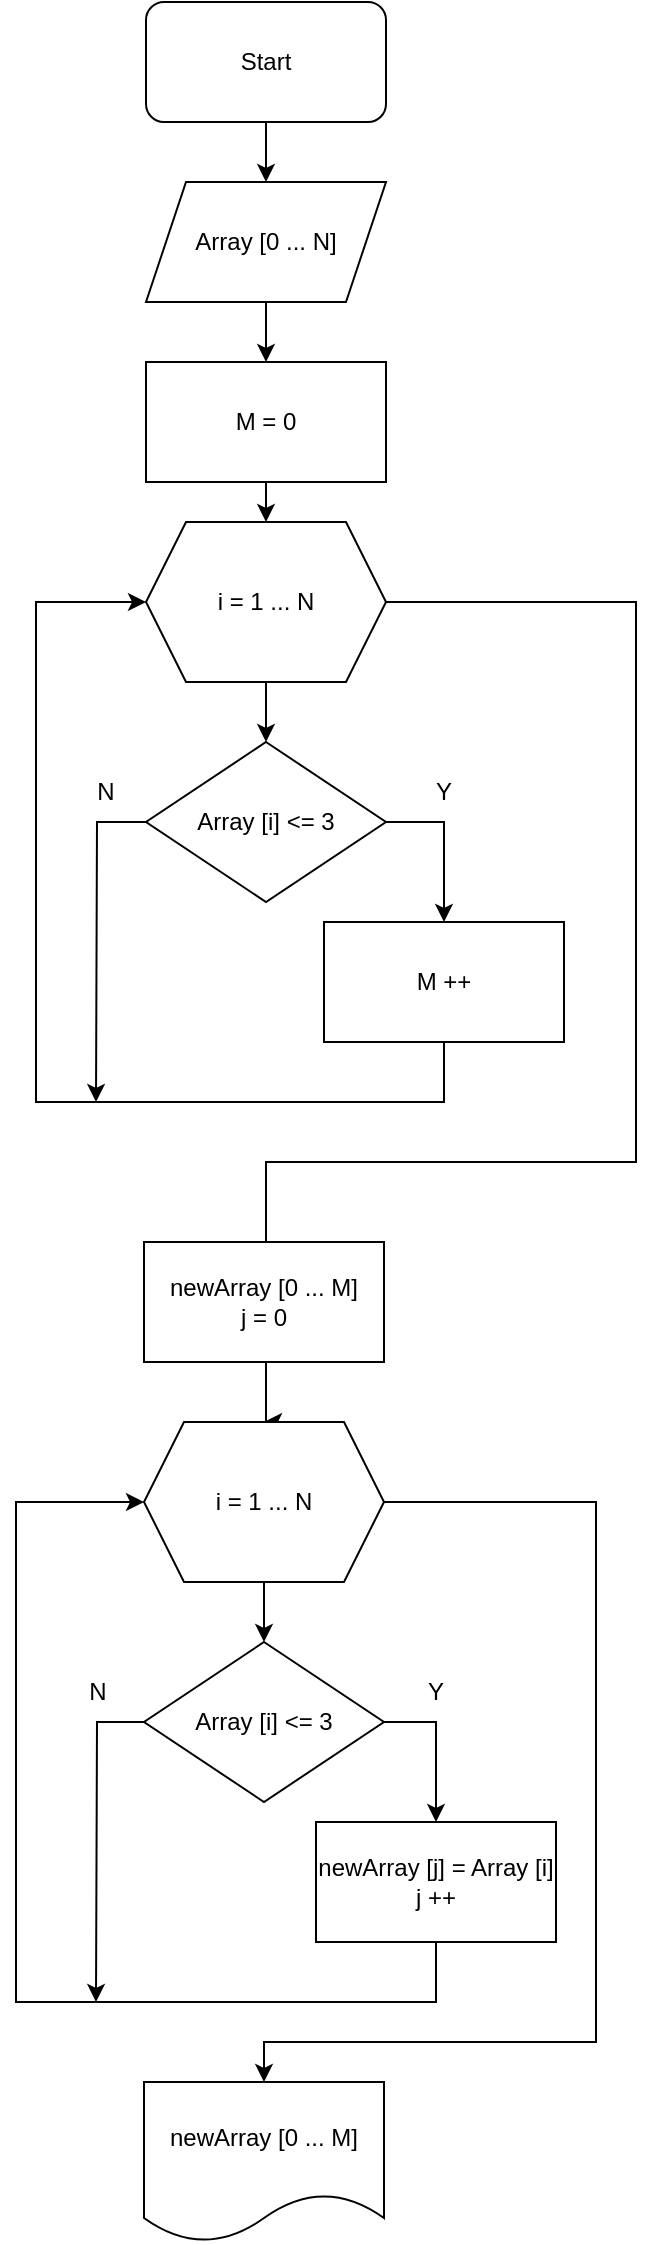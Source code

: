<mxfile version="20.7.4" type="device"><diagram id="GEDalYI6pB8CSkpTomo6" name="Страница 1"><mxGraphModel dx="832" dy="479" grid="1" gridSize="10" guides="1" tooltips="1" connect="1" arrows="1" fold="1" page="1" pageScale="1" pageWidth="827" pageHeight="1169" math="0" shadow="0"><root><mxCell id="0"/><mxCell id="1" parent="0"/><mxCell id="YMDfJOIBLOmeQdWN3csG-6" style="edgeStyle=orthogonalEdgeStyle;rounded=0;orthogonalLoop=1;jettySize=auto;html=1;entryX=0.5;entryY=0;entryDx=0;entryDy=0;" edge="1" parent="1" source="YMDfJOIBLOmeQdWN3csG-1" target="YMDfJOIBLOmeQdWN3csG-2"><mxGeometry relative="1" as="geometry"/></mxCell><mxCell id="YMDfJOIBLOmeQdWN3csG-1" value="Start" style="rounded=1;whiteSpace=wrap;html=1;" vertex="1" parent="1"><mxGeometry x="265" y="10" width="120" height="60" as="geometry"/></mxCell><mxCell id="YMDfJOIBLOmeQdWN3csG-7" style="edgeStyle=orthogonalEdgeStyle;rounded=0;orthogonalLoop=1;jettySize=auto;html=1;entryX=0.5;entryY=0;entryDx=0;entryDy=0;exitX=0.5;exitY=1;exitDx=0;exitDy=0;" edge="1" parent="1" source="YMDfJOIBLOmeQdWN3csG-32" target="YMDfJOIBLOmeQdWN3csG-3"><mxGeometry relative="1" as="geometry"/></mxCell><mxCell id="YMDfJOIBLOmeQdWN3csG-33" style="edgeStyle=orthogonalEdgeStyle;rounded=0;orthogonalLoop=1;jettySize=auto;html=1;entryX=0.5;entryY=0;entryDx=0;entryDy=0;" edge="1" parent="1" source="YMDfJOIBLOmeQdWN3csG-2" target="YMDfJOIBLOmeQdWN3csG-32"><mxGeometry relative="1" as="geometry"/></mxCell><mxCell id="YMDfJOIBLOmeQdWN3csG-2" value="Array [0 ... N]" style="shape=parallelogram;perimeter=parallelogramPerimeter;whiteSpace=wrap;html=1;fixedSize=1;" vertex="1" parent="1"><mxGeometry x="265" y="100" width="120" height="60" as="geometry"/></mxCell><mxCell id="YMDfJOIBLOmeQdWN3csG-8" style="edgeStyle=orthogonalEdgeStyle;rounded=0;orthogonalLoop=1;jettySize=auto;html=1;entryX=0.5;entryY=0;entryDx=0;entryDy=0;" edge="1" parent="1" source="YMDfJOIBLOmeQdWN3csG-3" target="YMDfJOIBLOmeQdWN3csG-31"><mxGeometry relative="1" as="geometry"><mxPoint x="325" y="570" as="targetPoint"/></mxGeometry></mxCell><mxCell id="YMDfJOIBLOmeQdWN3csG-41" style="edgeStyle=orthogonalEdgeStyle;rounded=0;orthogonalLoop=1;jettySize=auto;html=1;entryX=0.5;entryY=0;entryDx=0;entryDy=0;" edge="1" parent="1" source="YMDfJOIBLOmeQdWN3csG-3" target="YMDfJOIBLOmeQdWN3csG-36"><mxGeometry relative="1" as="geometry"><Array as="points"><mxPoint x="510" y="310"/><mxPoint x="510" y="590"/><mxPoint x="325" y="590"/></Array></mxGeometry></mxCell><mxCell id="YMDfJOIBLOmeQdWN3csG-3" value="i = 1 ... N" style="shape=hexagon;perimeter=hexagonPerimeter2;whiteSpace=wrap;html=1;fixedSize=1;" vertex="1" parent="1"><mxGeometry x="265" y="270" width="120" height="80" as="geometry"/></mxCell><mxCell id="YMDfJOIBLOmeQdWN3csG-21" style="edgeStyle=orthogonalEdgeStyle;rounded=0;orthogonalLoop=1;jettySize=auto;html=1;entryX=0;entryY=0.5;entryDx=0;entryDy=0;" edge="1" parent="1" source="YMDfJOIBLOmeQdWN3csG-20" target="YMDfJOIBLOmeQdWN3csG-3"><mxGeometry x="0.063" y="50" relative="1" as="geometry"><Array as="points"><mxPoint x="414" y="560"/><mxPoint x="210" y="560"/><mxPoint x="210" y="310"/></Array><mxPoint as="offset"/></mxGeometry></mxCell><mxCell id="YMDfJOIBLOmeQdWN3csG-20" value="M ++" style="rounded=0;whiteSpace=wrap;html=1;" vertex="1" parent="1"><mxGeometry x="354" y="470" width="120" height="60" as="geometry"/></mxCell><mxCell id="YMDfJOIBLOmeQdWN3csG-42" style="edgeStyle=orthogonalEdgeStyle;rounded=0;orthogonalLoop=1;jettySize=auto;html=1;" edge="1" parent="1" source="YMDfJOIBLOmeQdWN3csG-31"><mxGeometry relative="1" as="geometry"><mxPoint x="240" y="560" as="targetPoint"/></mxGeometry></mxCell><mxCell id="YMDfJOIBLOmeQdWN3csG-43" style="edgeStyle=orthogonalEdgeStyle;rounded=0;orthogonalLoop=1;jettySize=auto;html=1;entryX=0.5;entryY=0;entryDx=0;entryDy=0;exitX=1;exitY=0.5;exitDx=0;exitDy=0;" edge="1" parent="1" source="YMDfJOIBLOmeQdWN3csG-31" target="YMDfJOIBLOmeQdWN3csG-20"><mxGeometry relative="1" as="geometry"/></mxCell><mxCell id="YMDfJOIBLOmeQdWN3csG-31" value="Array [i] &amp;lt;= 3" style="rhombus;whiteSpace=wrap;html=1;" vertex="1" parent="1"><mxGeometry x="265" y="380" width="120" height="80" as="geometry"/></mxCell><mxCell id="YMDfJOIBLOmeQdWN3csG-32" value="M = 0" style="rounded=0;whiteSpace=wrap;html=1;" vertex="1" parent="1"><mxGeometry x="265" y="190" width="120" height="60" as="geometry"/></mxCell><mxCell id="YMDfJOIBLOmeQdWN3csG-35" style="edgeStyle=orthogonalEdgeStyle;rounded=0;orthogonalLoop=1;jettySize=auto;html=1;entryX=0.5;entryY=0;entryDx=0;entryDy=0;" edge="1" parent="1" source="YMDfJOIBLOmeQdWN3csG-36" target="YMDfJOIBLOmeQdWN3csG-39"><mxGeometry relative="1" as="geometry"><mxPoint x="324" y="1020" as="targetPoint"/><Array as="points"><mxPoint x="324" y="830"/><mxPoint x="324" y="830"/></Array></mxGeometry></mxCell><mxCell id="YMDfJOIBLOmeQdWN3csG-50" style="edgeStyle=orthogonalEdgeStyle;rounded=0;orthogonalLoop=1;jettySize=auto;html=1;entryX=0.5;entryY=0;entryDx=0;entryDy=0;" edge="1" parent="1" source="YMDfJOIBLOmeQdWN3csG-36" target="YMDfJOIBLOmeQdWN3csG-49"><mxGeometry relative="1" as="geometry"><Array as="points"><mxPoint x="490" y="760"/><mxPoint x="490" y="1030"/><mxPoint x="324" y="1030"/></Array></mxGeometry></mxCell><mxCell id="YMDfJOIBLOmeQdWN3csG-36" value="i = 1 ... N" style="shape=hexagon;perimeter=hexagonPerimeter2;whiteSpace=wrap;html=1;fixedSize=1;" vertex="1" parent="1"><mxGeometry x="264" y="720" width="120" height="80" as="geometry"/></mxCell><mxCell id="YMDfJOIBLOmeQdWN3csG-37" style="edgeStyle=orthogonalEdgeStyle;rounded=0;orthogonalLoop=1;jettySize=auto;html=1;entryX=0;entryY=0.5;entryDx=0;entryDy=0;exitX=0.5;exitY=1;exitDx=0;exitDy=0;" edge="1" parent="1" source="YMDfJOIBLOmeQdWN3csG-38" target="YMDfJOIBLOmeQdWN3csG-36"><mxGeometry relative="1" as="geometry"><Array as="points"><mxPoint x="410" y="1010"/><mxPoint x="200" y="1010"/><mxPoint x="200" y="760"/></Array></mxGeometry></mxCell><mxCell id="YMDfJOIBLOmeQdWN3csG-38" value="newArray [j] = Array [i]&lt;br&gt;j ++" style="rounded=0;whiteSpace=wrap;html=1;" vertex="1" parent="1"><mxGeometry x="350" y="920" width="120" height="60" as="geometry"/></mxCell><mxCell id="YMDfJOIBLOmeQdWN3csG-47" style="edgeStyle=orthogonalEdgeStyle;rounded=0;orthogonalLoop=1;jettySize=auto;html=1;" edge="1" parent="1" source="YMDfJOIBLOmeQdWN3csG-39"><mxGeometry relative="1" as="geometry"><mxPoint x="240" y="1010" as="targetPoint"/></mxGeometry></mxCell><mxCell id="YMDfJOIBLOmeQdWN3csG-48" style="edgeStyle=orthogonalEdgeStyle;rounded=0;orthogonalLoop=1;jettySize=auto;html=1;exitX=1;exitY=0.5;exitDx=0;exitDy=0;" edge="1" parent="1" source="YMDfJOIBLOmeQdWN3csG-39" target="YMDfJOIBLOmeQdWN3csG-38"><mxGeometry relative="1" as="geometry"/></mxCell><mxCell id="YMDfJOIBLOmeQdWN3csG-39" value="Array [i] &amp;lt;= 3" style="rhombus;whiteSpace=wrap;html=1;" vertex="1" parent="1"><mxGeometry x="264" y="830" width="120" height="80" as="geometry"/></mxCell><mxCell id="YMDfJOIBLOmeQdWN3csG-44" value="Y" style="text;html=1;strokeColor=none;fillColor=none;align=center;verticalAlign=middle;whiteSpace=wrap;rounded=0;" vertex="1" parent="1"><mxGeometry x="384" y="390" width="60" height="30" as="geometry"/></mxCell><mxCell id="YMDfJOIBLOmeQdWN3csG-45" value="N" style="text;html=1;strokeColor=none;fillColor=none;align=center;verticalAlign=middle;whiteSpace=wrap;rounded=0;" vertex="1" parent="1"><mxGeometry x="215" y="390" width="60" height="30" as="geometry"/></mxCell><mxCell id="YMDfJOIBLOmeQdWN3csG-46" value="newArray [0 ... M]&lt;br&gt;j = 0" style="rounded=0;whiteSpace=wrap;html=1;" vertex="1" parent="1"><mxGeometry x="264" y="630" width="120" height="60" as="geometry"/></mxCell><mxCell id="YMDfJOIBLOmeQdWN3csG-49" value="newArray [0 ... M]" style="shape=document;whiteSpace=wrap;html=1;boundedLbl=1;" vertex="1" parent="1"><mxGeometry x="264" y="1050" width="120" height="80" as="geometry"/></mxCell><mxCell id="YMDfJOIBLOmeQdWN3csG-51" value="Y" style="text;html=1;strokeColor=none;fillColor=none;align=center;verticalAlign=middle;whiteSpace=wrap;rounded=0;" vertex="1" parent="1"><mxGeometry x="379.5" y="840" width="60" height="30" as="geometry"/></mxCell><mxCell id="YMDfJOIBLOmeQdWN3csG-52" value="N" style="text;html=1;strokeColor=none;fillColor=none;align=center;verticalAlign=middle;whiteSpace=wrap;rounded=0;" vertex="1" parent="1"><mxGeometry x="210.5" y="840" width="60" height="30" as="geometry"/></mxCell></root></mxGraphModel></diagram></mxfile>